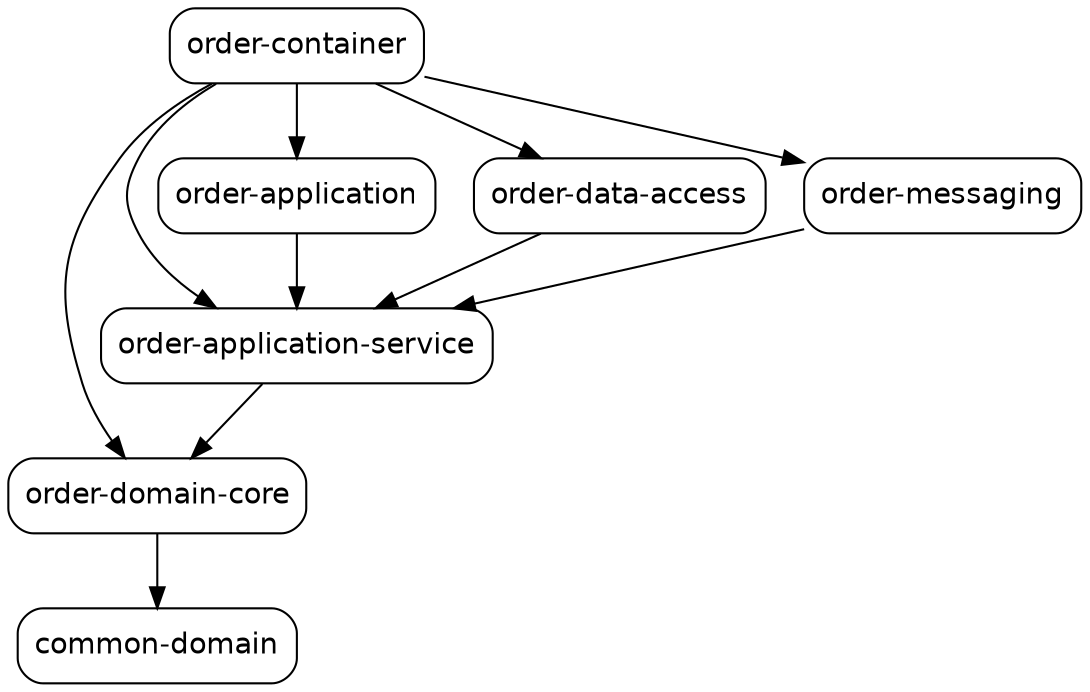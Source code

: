 digraph "food-ordering-system" {
  node [shape="box",style="rounded",fontname="Helvetica",fontsize="14"]
  edge [fontsize="10",fontname="Helvetica"]

  // Node Definitions:
  "com.vakaks.food-ordering-system:order-domain-core:jar:compile"[label=<order-domain-core>]
  "com.vakaks.food-ordering-system:common-domain:jar:compile"[label=<common-domain>]
  "com.vakaks.food-ordering-system:order-application-service:jar:compile"[label=<order-application-service>]
  "com.vakaks.food-ordering-system:order-application:jar:compile"[label=<order-application>]
  "com.vakaks.food-ordering-system:order-data-access:jar:compile"[label=<order-data-access>]
  "com.vakaks.food-ordering-system:order-messaging:jar:compile"[label=<order-messaging>]
  "com.vakaks.food-ordering-system:order-container:jar:compile"[label=<order-container>]

  // Edge Definitions:
  "com.vakaks.food-ordering-system:order-domain-core:jar:compile" -> "com.vakaks.food-ordering-system:common-domain:jar:compile"
  "com.vakaks.food-ordering-system:order-application-service:jar:compile" -> "com.vakaks.food-ordering-system:order-domain-core:jar:compile"
  "com.vakaks.food-ordering-system:order-application:jar:compile" -> "com.vakaks.food-ordering-system:order-application-service:jar:compile"
  "com.vakaks.food-ordering-system:order-data-access:jar:compile" -> "com.vakaks.food-ordering-system:order-application-service:jar:compile"
  "com.vakaks.food-ordering-system:order-messaging:jar:compile" -> "com.vakaks.food-ordering-system:order-application-service:jar:compile"
  "com.vakaks.food-ordering-system:order-container:jar:compile" -> "com.vakaks.food-ordering-system:order-domain-core:jar:compile"
  "com.vakaks.food-ordering-system:order-container:jar:compile" -> "com.vakaks.food-ordering-system:order-application-service:jar:compile"
  "com.vakaks.food-ordering-system:order-container:jar:compile" -> "com.vakaks.food-ordering-system:order-application:jar:compile"
  "com.vakaks.food-ordering-system:order-container:jar:compile" -> "com.vakaks.food-ordering-system:order-data-access:jar:compile"
  "com.vakaks.food-ordering-system:order-container:jar:compile" -> "com.vakaks.food-ordering-system:order-messaging:jar:compile"
}